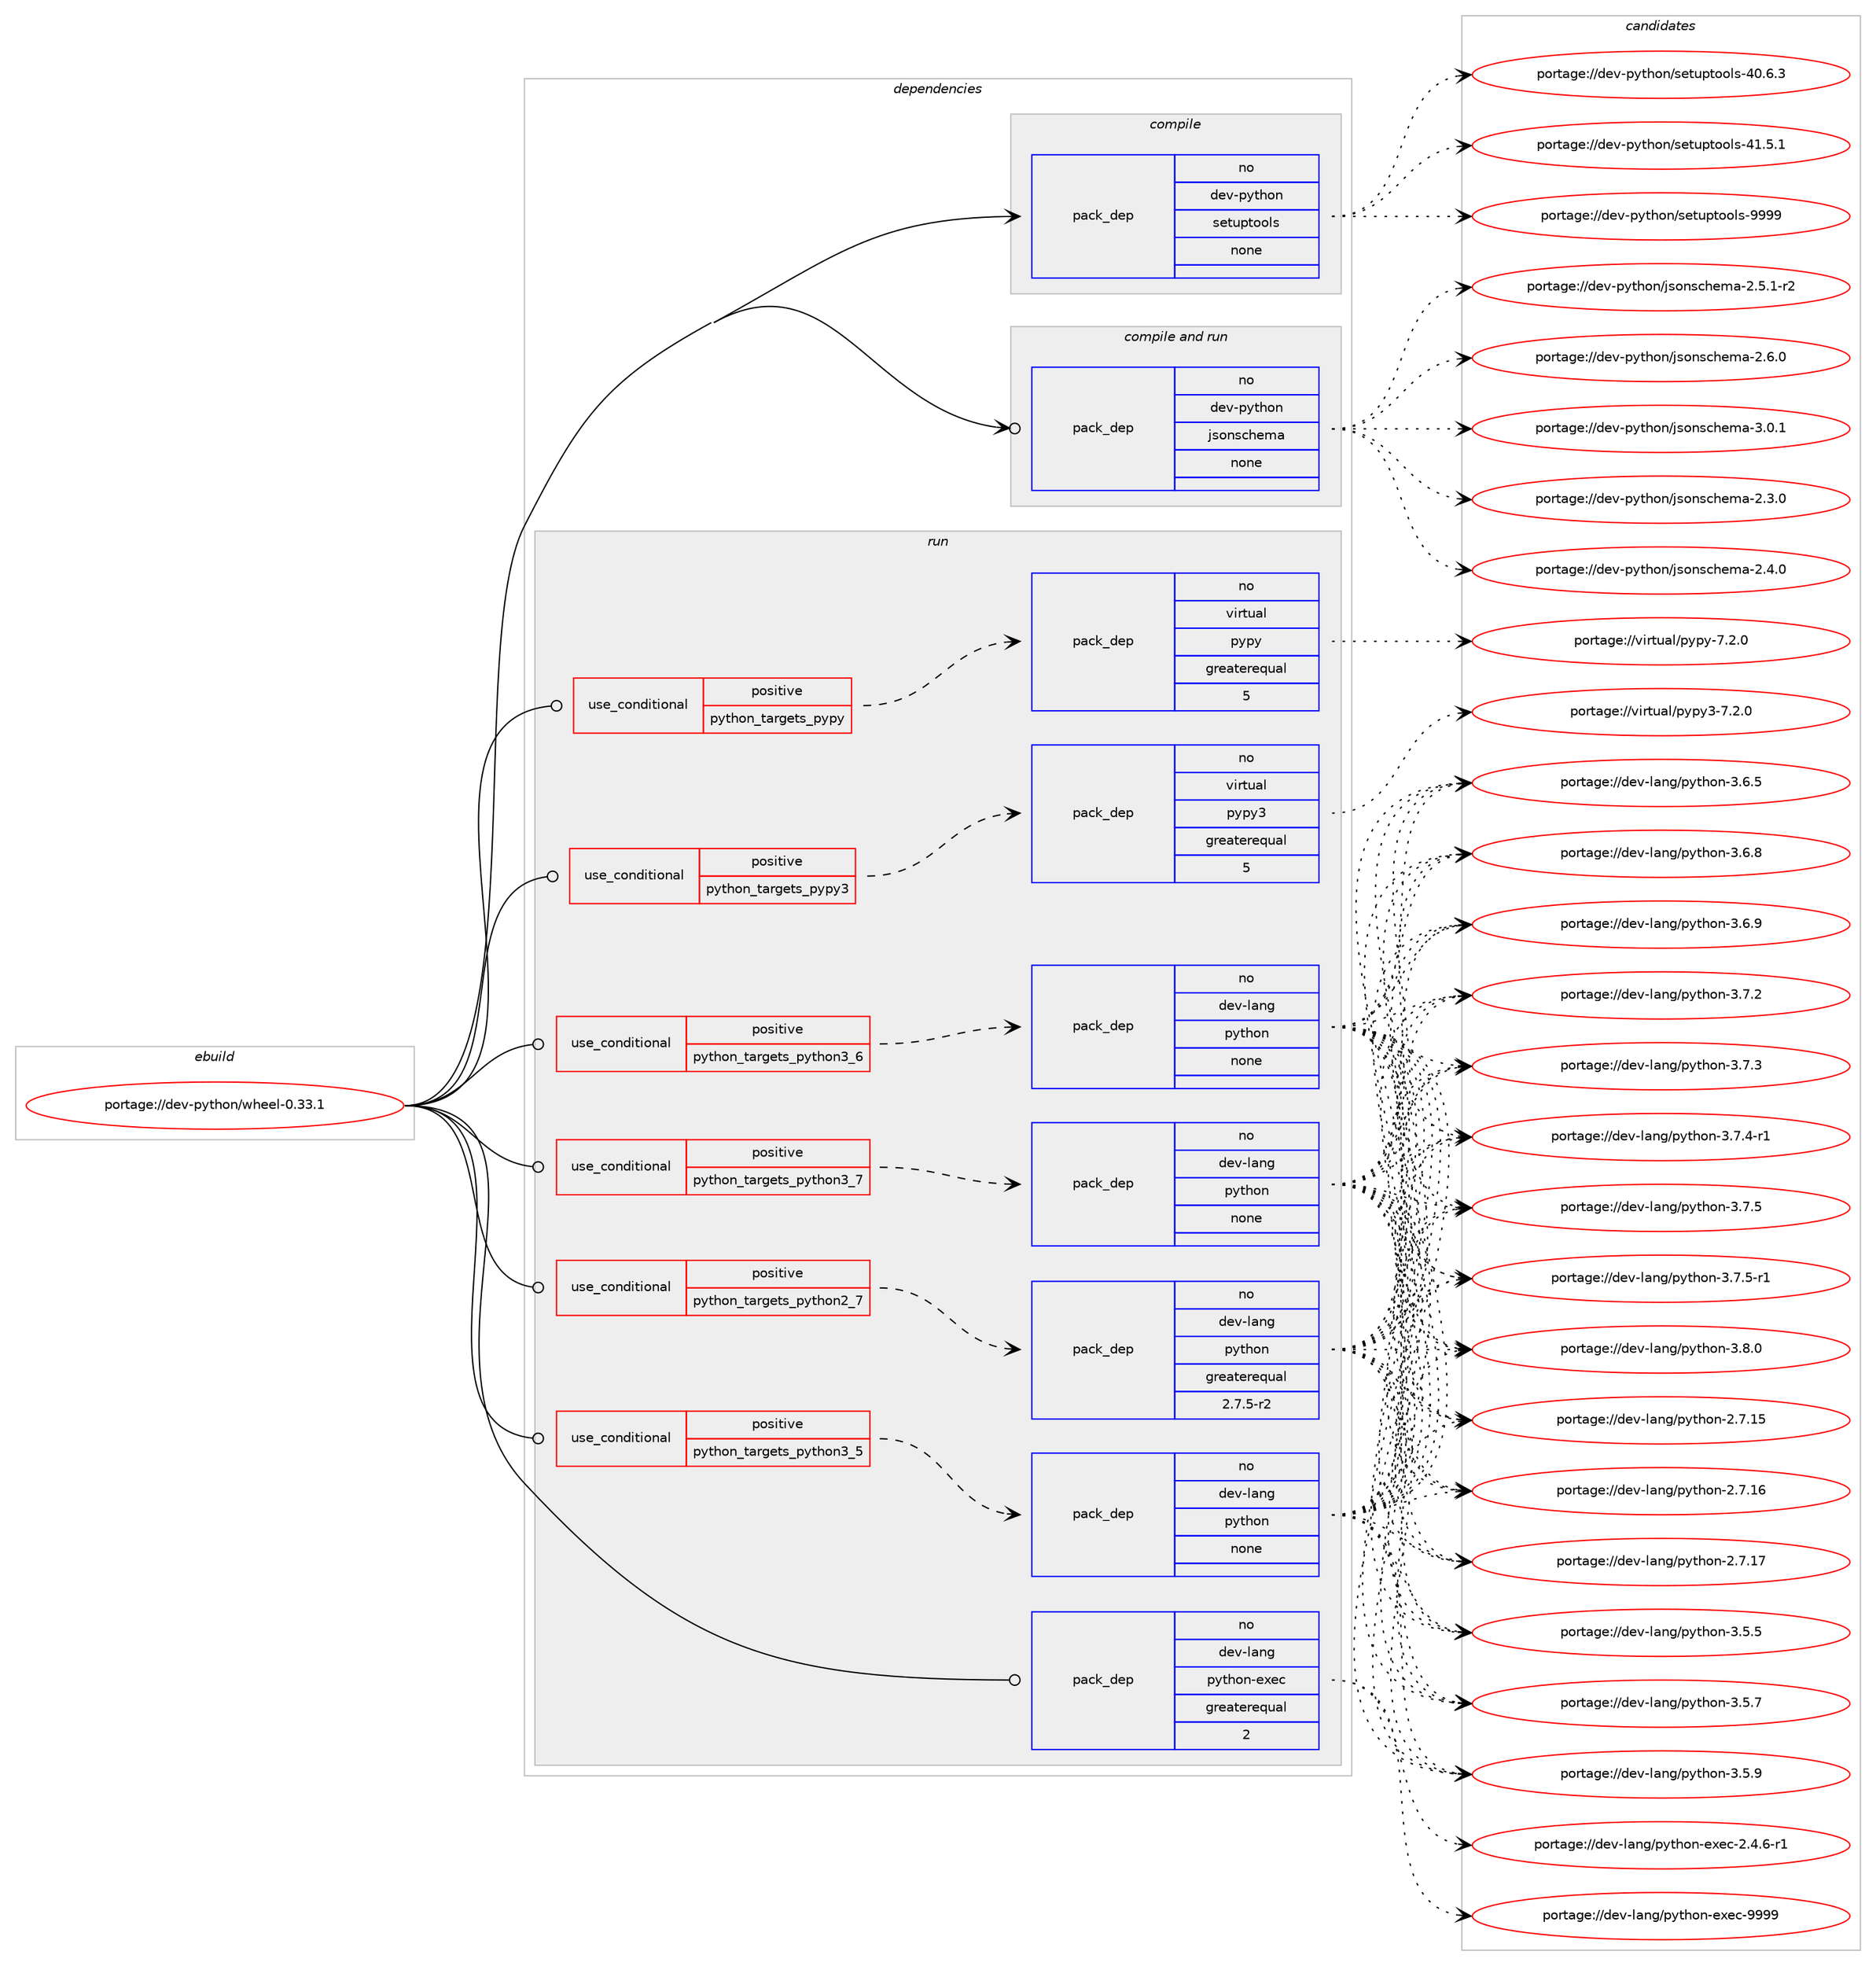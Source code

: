 digraph prolog {

# *************
# Graph options
# *************

newrank=true;
concentrate=true;
compound=true;
graph [rankdir=LR,fontname=Helvetica,fontsize=10,ranksep=1.5];#, ranksep=2.5, nodesep=0.2];
edge  [arrowhead=vee];
node  [fontname=Helvetica,fontsize=10];

# **********
# The ebuild
# **********

subgraph cluster_leftcol {
color=gray;
rank=same;
label=<<i>ebuild</i>>;
id [label="portage://dev-python/wheel-0.33.1", color=red, width=4, href="../dev-python/wheel-0.33.1.svg"];
}

# ****************
# The dependencies
# ****************

subgraph cluster_midcol {
color=gray;
label=<<i>dependencies</i>>;
subgraph cluster_compile {
fillcolor="#eeeeee";
style=filled;
label=<<i>compile</i>>;
subgraph pack134799 {
dependency178974 [label=<<TABLE BORDER="0" CELLBORDER="1" CELLSPACING="0" CELLPADDING="4" WIDTH="220"><TR><TD ROWSPAN="6" CELLPADDING="30">pack_dep</TD></TR><TR><TD WIDTH="110">no</TD></TR><TR><TD>dev-python</TD></TR><TR><TD>setuptools</TD></TR><TR><TD>none</TD></TR><TR><TD></TD></TR></TABLE>>, shape=none, color=blue];
}
id:e -> dependency178974:w [weight=20,style="solid",arrowhead="vee"];
}
subgraph cluster_compileandrun {
fillcolor="#eeeeee";
style=filled;
label=<<i>compile and run</i>>;
subgraph pack134800 {
dependency178975 [label=<<TABLE BORDER="0" CELLBORDER="1" CELLSPACING="0" CELLPADDING="4" WIDTH="220"><TR><TD ROWSPAN="6" CELLPADDING="30">pack_dep</TD></TR><TR><TD WIDTH="110">no</TD></TR><TR><TD>dev-python</TD></TR><TR><TD>jsonschema</TD></TR><TR><TD>none</TD></TR><TR><TD></TD></TR></TABLE>>, shape=none, color=blue];
}
id:e -> dependency178975:w [weight=20,style="solid",arrowhead="odotvee"];
}
subgraph cluster_run {
fillcolor="#eeeeee";
style=filled;
label=<<i>run</i>>;
subgraph cond40764 {
dependency178976 [label=<<TABLE BORDER="0" CELLBORDER="1" CELLSPACING="0" CELLPADDING="4"><TR><TD ROWSPAN="3" CELLPADDING="10">use_conditional</TD></TR><TR><TD>positive</TD></TR><TR><TD>python_targets_pypy</TD></TR></TABLE>>, shape=none, color=red];
subgraph pack134801 {
dependency178977 [label=<<TABLE BORDER="0" CELLBORDER="1" CELLSPACING="0" CELLPADDING="4" WIDTH="220"><TR><TD ROWSPAN="6" CELLPADDING="30">pack_dep</TD></TR><TR><TD WIDTH="110">no</TD></TR><TR><TD>virtual</TD></TR><TR><TD>pypy</TD></TR><TR><TD>greaterequal</TD></TR><TR><TD>5</TD></TR></TABLE>>, shape=none, color=blue];
}
dependency178976:e -> dependency178977:w [weight=20,style="dashed",arrowhead="vee"];
}
id:e -> dependency178976:w [weight=20,style="solid",arrowhead="odot"];
subgraph cond40765 {
dependency178978 [label=<<TABLE BORDER="0" CELLBORDER="1" CELLSPACING="0" CELLPADDING="4"><TR><TD ROWSPAN="3" CELLPADDING="10">use_conditional</TD></TR><TR><TD>positive</TD></TR><TR><TD>python_targets_pypy3</TD></TR></TABLE>>, shape=none, color=red];
subgraph pack134802 {
dependency178979 [label=<<TABLE BORDER="0" CELLBORDER="1" CELLSPACING="0" CELLPADDING="4" WIDTH="220"><TR><TD ROWSPAN="6" CELLPADDING="30">pack_dep</TD></TR><TR><TD WIDTH="110">no</TD></TR><TR><TD>virtual</TD></TR><TR><TD>pypy3</TD></TR><TR><TD>greaterequal</TD></TR><TR><TD>5</TD></TR></TABLE>>, shape=none, color=blue];
}
dependency178978:e -> dependency178979:w [weight=20,style="dashed",arrowhead="vee"];
}
id:e -> dependency178978:w [weight=20,style="solid",arrowhead="odot"];
subgraph cond40766 {
dependency178980 [label=<<TABLE BORDER="0" CELLBORDER="1" CELLSPACING="0" CELLPADDING="4"><TR><TD ROWSPAN="3" CELLPADDING="10">use_conditional</TD></TR><TR><TD>positive</TD></TR><TR><TD>python_targets_python2_7</TD></TR></TABLE>>, shape=none, color=red];
subgraph pack134803 {
dependency178981 [label=<<TABLE BORDER="0" CELLBORDER="1" CELLSPACING="0" CELLPADDING="4" WIDTH="220"><TR><TD ROWSPAN="6" CELLPADDING="30">pack_dep</TD></TR><TR><TD WIDTH="110">no</TD></TR><TR><TD>dev-lang</TD></TR><TR><TD>python</TD></TR><TR><TD>greaterequal</TD></TR><TR><TD>2.7.5-r2</TD></TR></TABLE>>, shape=none, color=blue];
}
dependency178980:e -> dependency178981:w [weight=20,style="dashed",arrowhead="vee"];
}
id:e -> dependency178980:w [weight=20,style="solid",arrowhead="odot"];
subgraph cond40767 {
dependency178982 [label=<<TABLE BORDER="0" CELLBORDER="1" CELLSPACING="0" CELLPADDING="4"><TR><TD ROWSPAN="3" CELLPADDING="10">use_conditional</TD></TR><TR><TD>positive</TD></TR><TR><TD>python_targets_python3_5</TD></TR></TABLE>>, shape=none, color=red];
subgraph pack134804 {
dependency178983 [label=<<TABLE BORDER="0" CELLBORDER="1" CELLSPACING="0" CELLPADDING="4" WIDTH="220"><TR><TD ROWSPAN="6" CELLPADDING="30">pack_dep</TD></TR><TR><TD WIDTH="110">no</TD></TR><TR><TD>dev-lang</TD></TR><TR><TD>python</TD></TR><TR><TD>none</TD></TR><TR><TD></TD></TR></TABLE>>, shape=none, color=blue];
}
dependency178982:e -> dependency178983:w [weight=20,style="dashed",arrowhead="vee"];
}
id:e -> dependency178982:w [weight=20,style="solid",arrowhead="odot"];
subgraph cond40768 {
dependency178984 [label=<<TABLE BORDER="0" CELLBORDER="1" CELLSPACING="0" CELLPADDING="4"><TR><TD ROWSPAN="3" CELLPADDING="10">use_conditional</TD></TR><TR><TD>positive</TD></TR><TR><TD>python_targets_python3_6</TD></TR></TABLE>>, shape=none, color=red];
subgraph pack134805 {
dependency178985 [label=<<TABLE BORDER="0" CELLBORDER="1" CELLSPACING="0" CELLPADDING="4" WIDTH="220"><TR><TD ROWSPAN="6" CELLPADDING="30">pack_dep</TD></TR><TR><TD WIDTH="110">no</TD></TR><TR><TD>dev-lang</TD></TR><TR><TD>python</TD></TR><TR><TD>none</TD></TR><TR><TD></TD></TR></TABLE>>, shape=none, color=blue];
}
dependency178984:e -> dependency178985:w [weight=20,style="dashed",arrowhead="vee"];
}
id:e -> dependency178984:w [weight=20,style="solid",arrowhead="odot"];
subgraph cond40769 {
dependency178986 [label=<<TABLE BORDER="0" CELLBORDER="1" CELLSPACING="0" CELLPADDING="4"><TR><TD ROWSPAN="3" CELLPADDING="10">use_conditional</TD></TR><TR><TD>positive</TD></TR><TR><TD>python_targets_python3_7</TD></TR></TABLE>>, shape=none, color=red];
subgraph pack134806 {
dependency178987 [label=<<TABLE BORDER="0" CELLBORDER="1" CELLSPACING="0" CELLPADDING="4" WIDTH="220"><TR><TD ROWSPAN="6" CELLPADDING="30">pack_dep</TD></TR><TR><TD WIDTH="110">no</TD></TR><TR><TD>dev-lang</TD></TR><TR><TD>python</TD></TR><TR><TD>none</TD></TR><TR><TD></TD></TR></TABLE>>, shape=none, color=blue];
}
dependency178986:e -> dependency178987:w [weight=20,style="dashed",arrowhead="vee"];
}
id:e -> dependency178986:w [weight=20,style="solid",arrowhead="odot"];
subgraph pack134807 {
dependency178988 [label=<<TABLE BORDER="0" CELLBORDER="1" CELLSPACING="0" CELLPADDING="4" WIDTH="220"><TR><TD ROWSPAN="6" CELLPADDING="30">pack_dep</TD></TR><TR><TD WIDTH="110">no</TD></TR><TR><TD>dev-lang</TD></TR><TR><TD>python-exec</TD></TR><TR><TD>greaterequal</TD></TR><TR><TD>2</TD></TR></TABLE>>, shape=none, color=blue];
}
id:e -> dependency178988:w [weight=20,style="solid",arrowhead="odot"];
}
}

# **************
# The candidates
# **************

subgraph cluster_choices {
rank=same;
color=gray;
label=<<i>candidates</i>>;

subgraph choice134799 {
color=black;
nodesep=1;
choiceportage100101118451121211161041111104711510111611711211611111110811545524846544651 [label="portage://dev-python/setuptools-40.6.3", color=red, width=4,href="../dev-python/setuptools-40.6.3.svg"];
choiceportage100101118451121211161041111104711510111611711211611111110811545524946534649 [label="portage://dev-python/setuptools-41.5.1", color=red, width=4,href="../dev-python/setuptools-41.5.1.svg"];
choiceportage10010111845112121116104111110471151011161171121161111111081154557575757 [label="portage://dev-python/setuptools-9999", color=red, width=4,href="../dev-python/setuptools-9999.svg"];
dependency178974:e -> choiceportage100101118451121211161041111104711510111611711211611111110811545524846544651:w [style=dotted,weight="100"];
dependency178974:e -> choiceportage100101118451121211161041111104711510111611711211611111110811545524946534649:w [style=dotted,weight="100"];
dependency178974:e -> choiceportage10010111845112121116104111110471151011161171121161111111081154557575757:w [style=dotted,weight="100"];
}
subgraph choice134800 {
color=black;
nodesep=1;
choiceportage10010111845112121116104111110471061151111101159910410110997455046514648 [label="portage://dev-python/jsonschema-2.3.0", color=red, width=4,href="../dev-python/jsonschema-2.3.0.svg"];
choiceportage10010111845112121116104111110471061151111101159910410110997455046524648 [label="portage://dev-python/jsonschema-2.4.0", color=red, width=4,href="../dev-python/jsonschema-2.4.0.svg"];
choiceportage100101118451121211161041111104710611511111011599104101109974550465346494511450 [label="portage://dev-python/jsonschema-2.5.1-r2", color=red, width=4,href="../dev-python/jsonschema-2.5.1-r2.svg"];
choiceportage10010111845112121116104111110471061151111101159910410110997455046544648 [label="portage://dev-python/jsonschema-2.6.0", color=red, width=4,href="../dev-python/jsonschema-2.6.0.svg"];
choiceportage10010111845112121116104111110471061151111101159910410110997455146484649 [label="portage://dev-python/jsonschema-3.0.1", color=red, width=4,href="../dev-python/jsonschema-3.0.1.svg"];
dependency178975:e -> choiceportage10010111845112121116104111110471061151111101159910410110997455046514648:w [style=dotted,weight="100"];
dependency178975:e -> choiceportage10010111845112121116104111110471061151111101159910410110997455046524648:w [style=dotted,weight="100"];
dependency178975:e -> choiceportage100101118451121211161041111104710611511111011599104101109974550465346494511450:w [style=dotted,weight="100"];
dependency178975:e -> choiceportage10010111845112121116104111110471061151111101159910410110997455046544648:w [style=dotted,weight="100"];
dependency178975:e -> choiceportage10010111845112121116104111110471061151111101159910410110997455146484649:w [style=dotted,weight="100"];
}
subgraph choice134801 {
color=black;
nodesep=1;
choiceportage1181051141161179710847112121112121455546504648 [label="portage://virtual/pypy-7.2.0", color=red, width=4,href="../virtual/pypy-7.2.0.svg"];
dependency178977:e -> choiceportage1181051141161179710847112121112121455546504648:w [style=dotted,weight="100"];
}
subgraph choice134802 {
color=black;
nodesep=1;
choiceportage118105114116117971084711212111212151455546504648 [label="portage://virtual/pypy3-7.2.0", color=red, width=4,href="../virtual/pypy3-7.2.0.svg"];
dependency178979:e -> choiceportage118105114116117971084711212111212151455546504648:w [style=dotted,weight="100"];
}
subgraph choice134803 {
color=black;
nodesep=1;
choiceportage10010111845108971101034711212111610411111045504655464953 [label="portage://dev-lang/python-2.7.15", color=red, width=4,href="../dev-lang/python-2.7.15.svg"];
choiceportage10010111845108971101034711212111610411111045504655464954 [label="portage://dev-lang/python-2.7.16", color=red, width=4,href="../dev-lang/python-2.7.16.svg"];
choiceportage10010111845108971101034711212111610411111045504655464955 [label="portage://dev-lang/python-2.7.17", color=red, width=4,href="../dev-lang/python-2.7.17.svg"];
choiceportage100101118451089711010347112121116104111110455146534653 [label="portage://dev-lang/python-3.5.5", color=red, width=4,href="../dev-lang/python-3.5.5.svg"];
choiceportage100101118451089711010347112121116104111110455146534655 [label="portage://dev-lang/python-3.5.7", color=red, width=4,href="../dev-lang/python-3.5.7.svg"];
choiceportage100101118451089711010347112121116104111110455146534657 [label="portage://dev-lang/python-3.5.9", color=red, width=4,href="../dev-lang/python-3.5.9.svg"];
choiceportage100101118451089711010347112121116104111110455146544653 [label="portage://dev-lang/python-3.6.5", color=red, width=4,href="../dev-lang/python-3.6.5.svg"];
choiceportage100101118451089711010347112121116104111110455146544656 [label="portage://dev-lang/python-3.6.8", color=red, width=4,href="../dev-lang/python-3.6.8.svg"];
choiceportage100101118451089711010347112121116104111110455146544657 [label="portage://dev-lang/python-3.6.9", color=red, width=4,href="../dev-lang/python-3.6.9.svg"];
choiceportage100101118451089711010347112121116104111110455146554650 [label="portage://dev-lang/python-3.7.2", color=red, width=4,href="../dev-lang/python-3.7.2.svg"];
choiceportage100101118451089711010347112121116104111110455146554651 [label="portage://dev-lang/python-3.7.3", color=red, width=4,href="../dev-lang/python-3.7.3.svg"];
choiceportage1001011184510897110103471121211161041111104551465546524511449 [label="portage://dev-lang/python-3.7.4-r1", color=red, width=4,href="../dev-lang/python-3.7.4-r1.svg"];
choiceportage100101118451089711010347112121116104111110455146554653 [label="portage://dev-lang/python-3.7.5", color=red, width=4,href="../dev-lang/python-3.7.5.svg"];
choiceportage1001011184510897110103471121211161041111104551465546534511449 [label="portage://dev-lang/python-3.7.5-r1", color=red, width=4,href="../dev-lang/python-3.7.5-r1.svg"];
choiceportage100101118451089711010347112121116104111110455146564648 [label="portage://dev-lang/python-3.8.0", color=red, width=4,href="../dev-lang/python-3.8.0.svg"];
dependency178981:e -> choiceportage10010111845108971101034711212111610411111045504655464953:w [style=dotted,weight="100"];
dependency178981:e -> choiceportage10010111845108971101034711212111610411111045504655464954:w [style=dotted,weight="100"];
dependency178981:e -> choiceportage10010111845108971101034711212111610411111045504655464955:w [style=dotted,weight="100"];
dependency178981:e -> choiceportage100101118451089711010347112121116104111110455146534653:w [style=dotted,weight="100"];
dependency178981:e -> choiceportage100101118451089711010347112121116104111110455146534655:w [style=dotted,weight="100"];
dependency178981:e -> choiceportage100101118451089711010347112121116104111110455146534657:w [style=dotted,weight="100"];
dependency178981:e -> choiceportage100101118451089711010347112121116104111110455146544653:w [style=dotted,weight="100"];
dependency178981:e -> choiceportage100101118451089711010347112121116104111110455146544656:w [style=dotted,weight="100"];
dependency178981:e -> choiceportage100101118451089711010347112121116104111110455146544657:w [style=dotted,weight="100"];
dependency178981:e -> choiceportage100101118451089711010347112121116104111110455146554650:w [style=dotted,weight="100"];
dependency178981:e -> choiceportage100101118451089711010347112121116104111110455146554651:w [style=dotted,weight="100"];
dependency178981:e -> choiceportage1001011184510897110103471121211161041111104551465546524511449:w [style=dotted,weight="100"];
dependency178981:e -> choiceportage100101118451089711010347112121116104111110455146554653:w [style=dotted,weight="100"];
dependency178981:e -> choiceportage1001011184510897110103471121211161041111104551465546534511449:w [style=dotted,weight="100"];
dependency178981:e -> choiceportage100101118451089711010347112121116104111110455146564648:w [style=dotted,weight="100"];
}
subgraph choice134804 {
color=black;
nodesep=1;
choiceportage10010111845108971101034711212111610411111045504655464953 [label="portage://dev-lang/python-2.7.15", color=red, width=4,href="../dev-lang/python-2.7.15.svg"];
choiceportage10010111845108971101034711212111610411111045504655464954 [label="portage://dev-lang/python-2.7.16", color=red, width=4,href="../dev-lang/python-2.7.16.svg"];
choiceportage10010111845108971101034711212111610411111045504655464955 [label="portage://dev-lang/python-2.7.17", color=red, width=4,href="../dev-lang/python-2.7.17.svg"];
choiceportage100101118451089711010347112121116104111110455146534653 [label="portage://dev-lang/python-3.5.5", color=red, width=4,href="../dev-lang/python-3.5.5.svg"];
choiceportage100101118451089711010347112121116104111110455146534655 [label="portage://dev-lang/python-3.5.7", color=red, width=4,href="../dev-lang/python-3.5.7.svg"];
choiceportage100101118451089711010347112121116104111110455146534657 [label="portage://dev-lang/python-3.5.9", color=red, width=4,href="../dev-lang/python-3.5.9.svg"];
choiceportage100101118451089711010347112121116104111110455146544653 [label="portage://dev-lang/python-3.6.5", color=red, width=4,href="../dev-lang/python-3.6.5.svg"];
choiceportage100101118451089711010347112121116104111110455146544656 [label="portage://dev-lang/python-3.6.8", color=red, width=4,href="../dev-lang/python-3.6.8.svg"];
choiceportage100101118451089711010347112121116104111110455146544657 [label="portage://dev-lang/python-3.6.9", color=red, width=4,href="../dev-lang/python-3.6.9.svg"];
choiceportage100101118451089711010347112121116104111110455146554650 [label="portage://dev-lang/python-3.7.2", color=red, width=4,href="../dev-lang/python-3.7.2.svg"];
choiceportage100101118451089711010347112121116104111110455146554651 [label="portage://dev-lang/python-3.7.3", color=red, width=4,href="../dev-lang/python-3.7.3.svg"];
choiceportage1001011184510897110103471121211161041111104551465546524511449 [label="portage://dev-lang/python-3.7.4-r1", color=red, width=4,href="../dev-lang/python-3.7.4-r1.svg"];
choiceportage100101118451089711010347112121116104111110455146554653 [label="portage://dev-lang/python-3.7.5", color=red, width=4,href="../dev-lang/python-3.7.5.svg"];
choiceportage1001011184510897110103471121211161041111104551465546534511449 [label="portage://dev-lang/python-3.7.5-r1", color=red, width=4,href="../dev-lang/python-3.7.5-r1.svg"];
choiceportage100101118451089711010347112121116104111110455146564648 [label="portage://dev-lang/python-3.8.0", color=red, width=4,href="../dev-lang/python-3.8.0.svg"];
dependency178983:e -> choiceportage10010111845108971101034711212111610411111045504655464953:w [style=dotted,weight="100"];
dependency178983:e -> choiceportage10010111845108971101034711212111610411111045504655464954:w [style=dotted,weight="100"];
dependency178983:e -> choiceportage10010111845108971101034711212111610411111045504655464955:w [style=dotted,weight="100"];
dependency178983:e -> choiceportage100101118451089711010347112121116104111110455146534653:w [style=dotted,weight="100"];
dependency178983:e -> choiceportage100101118451089711010347112121116104111110455146534655:w [style=dotted,weight="100"];
dependency178983:e -> choiceportage100101118451089711010347112121116104111110455146534657:w [style=dotted,weight="100"];
dependency178983:e -> choiceportage100101118451089711010347112121116104111110455146544653:w [style=dotted,weight="100"];
dependency178983:e -> choiceportage100101118451089711010347112121116104111110455146544656:w [style=dotted,weight="100"];
dependency178983:e -> choiceportage100101118451089711010347112121116104111110455146544657:w [style=dotted,weight="100"];
dependency178983:e -> choiceportage100101118451089711010347112121116104111110455146554650:w [style=dotted,weight="100"];
dependency178983:e -> choiceportage100101118451089711010347112121116104111110455146554651:w [style=dotted,weight="100"];
dependency178983:e -> choiceportage1001011184510897110103471121211161041111104551465546524511449:w [style=dotted,weight="100"];
dependency178983:e -> choiceportage100101118451089711010347112121116104111110455146554653:w [style=dotted,weight="100"];
dependency178983:e -> choiceportage1001011184510897110103471121211161041111104551465546534511449:w [style=dotted,weight="100"];
dependency178983:e -> choiceportage100101118451089711010347112121116104111110455146564648:w [style=dotted,weight="100"];
}
subgraph choice134805 {
color=black;
nodesep=1;
choiceportage10010111845108971101034711212111610411111045504655464953 [label="portage://dev-lang/python-2.7.15", color=red, width=4,href="../dev-lang/python-2.7.15.svg"];
choiceportage10010111845108971101034711212111610411111045504655464954 [label="portage://dev-lang/python-2.7.16", color=red, width=4,href="../dev-lang/python-2.7.16.svg"];
choiceportage10010111845108971101034711212111610411111045504655464955 [label="portage://dev-lang/python-2.7.17", color=red, width=4,href="../dev-lang/python-2.7.17.svg"];
choiceportage100101118451089711010347112121116104111110455146534653 [label="portage://dev-lang/python-3.5.5", color=red, width=4,href="../dev-lang/python-3.5.5.svg"];
choiceportage100101118451089711010347112121116104111110455146534655 [label="portage://dev-lang/python-3.5.7", color=red, width=4,href="../dev-lang/python-3.5.7.svg"];
choiceportage100101118451089711010347112121116104111110455146534657 [label="portage://dev-lang/python-3.5.9", color=red, width=4,href="../dev-lang/python-3.5.9.svg"];
choiceportage100101118451089711010347112121116104111110455146544653 [label="portage://dev-lang/python-3.6.5", color=red, width=4,href="../dev-lang/python-3.6.5.svg"];
choiceportage100101118451089711010347112121116104111110455146544656 [label="portage://dev-lang/python-3.6.8", color=red, width=4,href="../dev-lang/python-3.6.8.svg"];
choiceportage100101118451089711010347112121116104111110455146544657 [label="portage://dev-lang/python-3.6.9", color=red, width=4,href="../dev-lang/python-3.6.9.svg"];
choiceportage100101118451089711010347112121116104111110455146554650 [label="portage://dev-lang/python-3.7.2", color=red, width=4,href="../dev-lang/python-3.7.2.svg"];
choiceportage100101118451089711010347112121116104111110455146554651 [label="portage://dev-lang/python-3.7.3", color=red, width=4,href="../dev-lang/python-3.7.3.svg"];
choiceportage1001011184510897110103471121211161041111104551465546524511449 [label="portage://dev-lang/python-3.7.4-r1", color=red, width=4,href="../dev-lang/python-3.7.4-r1.svg"];
choiceportage100101118451089711010347112121116104111110455146554653 [label="portage://dev-lang/python-3.7.5", color=red, width=4,href="../dev-lang/python-3.7.5.svg"];
choiceportage1001011184510897110103471121211161041111104551465546534511449 [label="portage://dev-lang/python-3.7.5-r1", color=red, width=4,href="../dev-lang/python-3.7.5-r1.svg"];
choiceportage100101118451089711010347112121116104111110455146564648 [label="portage://dev-lang/python-3.8.0", color=red, width=4,href="../dev-lang/python-3.8.0.svg"];
dependency178985:e -> choiceportage10010111845108971101034711212111610411111045504655464953:w [style=dotted,weight="100"];
dependency178985:e -> choiceportage10010111845108971101034711212111610411111045504655464954:w [style=dotted,weight="100"];
dependency178985:e -> choiceportage10010111845108971101034711212111610411111045504655464955:w [style=dotted,weight="100"];
dependency178985:e -> choiceportage100101118451089711010347112121116104111110455146534653:w [style=dotted,weight="100"];
dependency178985:e -> choiceportage100101118451089711010347112121116104111110455146534655:w [style=dotted,weight="100"];
dependency178985:e -> choiceportage100101118451089711010347112121116104111110455146534657:w [style=dotted,weight="100"];
dependency178985:e -> choiceportage100101118451089711010347112121116104111110455146544653:w [style=dotted,weight="100"];
dependency178985:e -> choiceportage100101118451089711010347112121116104111110455146544656:w [style=dotted,weight="100"];
dependency178985:e -> choiceportage100101118451089711010347112121116104111110455146544657:w [style=dotted,weight="100"];
dependency178985:e -> choiceportage100101118451089711010347112121116104111110455146554650:w [style=dotted,weight="100"];
dependency178985:e -> choiceportage100101118451089711010347112121116104111110455146554651:w [style=dotted,weight="100"];
dependency178985:e -> choiceportage1001011184510897110103471121211161041111104551465546524511449:w [style=dotted,weight="100"];
dependency178985:e -> choiceportage100101118451089711010347112121116104111110455146554653:w [style=dotted,weight="100"];
dependency178985:e -> choiceportage1001011184510897110103471121211161041111104551465546534511449:w [style=dotted,weight="100"];
dependency178985:e -> choiceportage100101118451089711010347112121116104111110455146564648:w [style=dotted,weight="100"];
}
subgraph choice134806 {
color=black;
nodesep=1;
choiceportage10010111845108971101034711212111610411111045504655464953 [label="portage://dev-lang/python-2.7.15", color=red, width=4,href="../dev-lang/python-2.7.15.svg"];
choiceportage10010111845108971101034711212111610411111045504655464954 [label="portage://dev-lang/python-2.7.16", color=red, width=4,href="../dev-lang/python-2.7.16.svg"];
choiceportage10010111845108971101034711212111610411111045504655464955 [label="portage://dev-lang/python-2.7.17", color=red, width=4,href="../dev-lang/python-2.7.17.svg"];
choiceportage100101118451089711010347112121116104111110455146534653 [label="portage://dev-lang/python-3.5.5", color=red, width=4,href="../dev-lang/python-3.5.5.svg"];
choiceportage100101118451089711010347112121116104111110455146534655 [label="portage://dev-lang/python-3.5.7", color=red, width=4,href="../dev-lang/python-3.5.7.svg"];
choiceportage100101118451089711010347112121116104111110455146534657 [label="portage://dev-lang/python-3.5.9", color=red, width=4,href="../dev-lang/python-3.5.9.svg"];
choiceportage100101118451089711010347112121116104111110455146544653 [label="portage://dev-lang/python-3.6.5", color=red, width=4,href="../dev-lang/python-3.6.5.svg"];
choiceportage100101118451089711010347112121116104111110455146544656 [label="portage://dev-lang/python-3.6.8", color=red, width=4,href="../dev-lang/python-3.6.8.svg"];
choiceportage100101118451089711010347112121116104111110455146544657 [label="portage://dev-lang/python-3.6.9", color=red, width=4,href="../dev-lang/python-3.6.9.svg"];
choiceportage100101118451089711010347112121116104111110455146554650 [label="portage://dev-lang/python-3.7.2", color=red, width=4,href="../dev-lang/python-3.7.2.svg"];
choiceportage100101118451089711010347112121116104111110455146554651 [label="portage://dev-lang/python-3.7.3", color=red, width=4,href="../dev-lang/python-3.7.3.svg"];
choiceportage1001011184510897110103471121211161041111104551465546524511449 [label="portage://dev-lang/python-3.7.4-r1", color=red, width=4,href="../dev-lang/python-3.7.4-r1.svg"];
choiceportage100101118451089711010347112121116104111110455146554653 [label="portage://dev-lang/python-3.7.5", color=red, width=4,href="../dev-lang/python-3.7.5.svg"];
choiceportage1001011184510897110103471121211161041111104551465546534511449 [label="portage://dev-lang/python-3.7.5-r1", color=red, width=4,href="../dev-lang/python-3.7.5-r1.svg"];
choiceportage100101118451089711010347112121116104111110455146564648 [label="portage://dev-lang/python-3.8.0", color=red, width=4,href="../dev-lang/python-3.8.0.svg"];
dependency178987:e -> choiceportage10010111845108971101034711212111610411111045504655464953:w [style=dotted,weight="100"];
dependency178987:e -> choiceportage10010111845108971101034711212111610411111045504655464954:w [style=dotted,weight="100"];
dependency178987:e -> choiceportage10010111845108971101034711212111610411111045504655464955:w [style=dotted,weight="100"];
dependency178987:e -> choiceportage100101118451089711010347112121116104111110455146534653:w [style=dotted,weight="100"];
dependency178987:e -> choiceportage100101118451089711010347112121116104111110455146534655:w [style=dotted,weight="100"];
dependency178987:e -> choiceportage100101118451089711010347112121116104111110455146534657:w [style=dotted,weight="100"];
dependency178987:e -> choiceportage100101118451089711010347112121116104111110455146544653:w [style=dotted,weight="100"];
dependency178987:e -> choiceportage100101118451089711010347112121116104111110455146544656:w [style=dotted,weight="100"];
dependency178987:e -> choiceportage100101118451089711010347112121116104111110455146544657:w [style=dotted,weight="100"];
dependency178987:e -> choiceportage100101118451089711010347112121116104111110455146554650:w [style=dotted,weight="100"];
dependency178987:e -> choiceportage100101118451089711010347112121116104111110455146554651:w [style=dotted,weight="100"];
dependency178987:e -> choiceportage1001011184510897110103471121211161041111104551465546524511449:w [style=dotted,weight="100"];
dependency178987:e -> choiceportage100101118451089711010347112121116104111110455146554653:w [style=dotted,weight="100"];
dependency178987:e -> choiceportage1001011184510897110103471121211161041111104551465546534511449:w [style=dotted,weight="100"];
dependency178987:e -> choiceportage100101118451089711010347112121116104111110455146564648:w [style=dotted,weight="100"];
}
subgraph choice134807 {
color=black;
nodesep=1;
choiceportage10010111845108971101034711212111610411111045101120101994550465246544511449 [label="portage://dev-lang/python-exec-2.4.6-r1", color=red, width=4,href="../dev-lang/python-exec-2.4.6-r1.svg"];
choiceportage10010111845108971101034711212111610411111045101120101994557575757 [label="portage://dev-lang/python-exec-9999", color=red, width=4,href="../dev-lang/python-exec-9999.svg"];
dependency178988:e -> choiceportage10010111845108971101034711212111610411111045101120101994550465246544511449:w [style=dotted,weight="100"];
dependency178988:e -> choiceportage10010111845108971101034711212111610411111045101120101994557575757:w [style=dotted,weight="100"];
}
}

}

